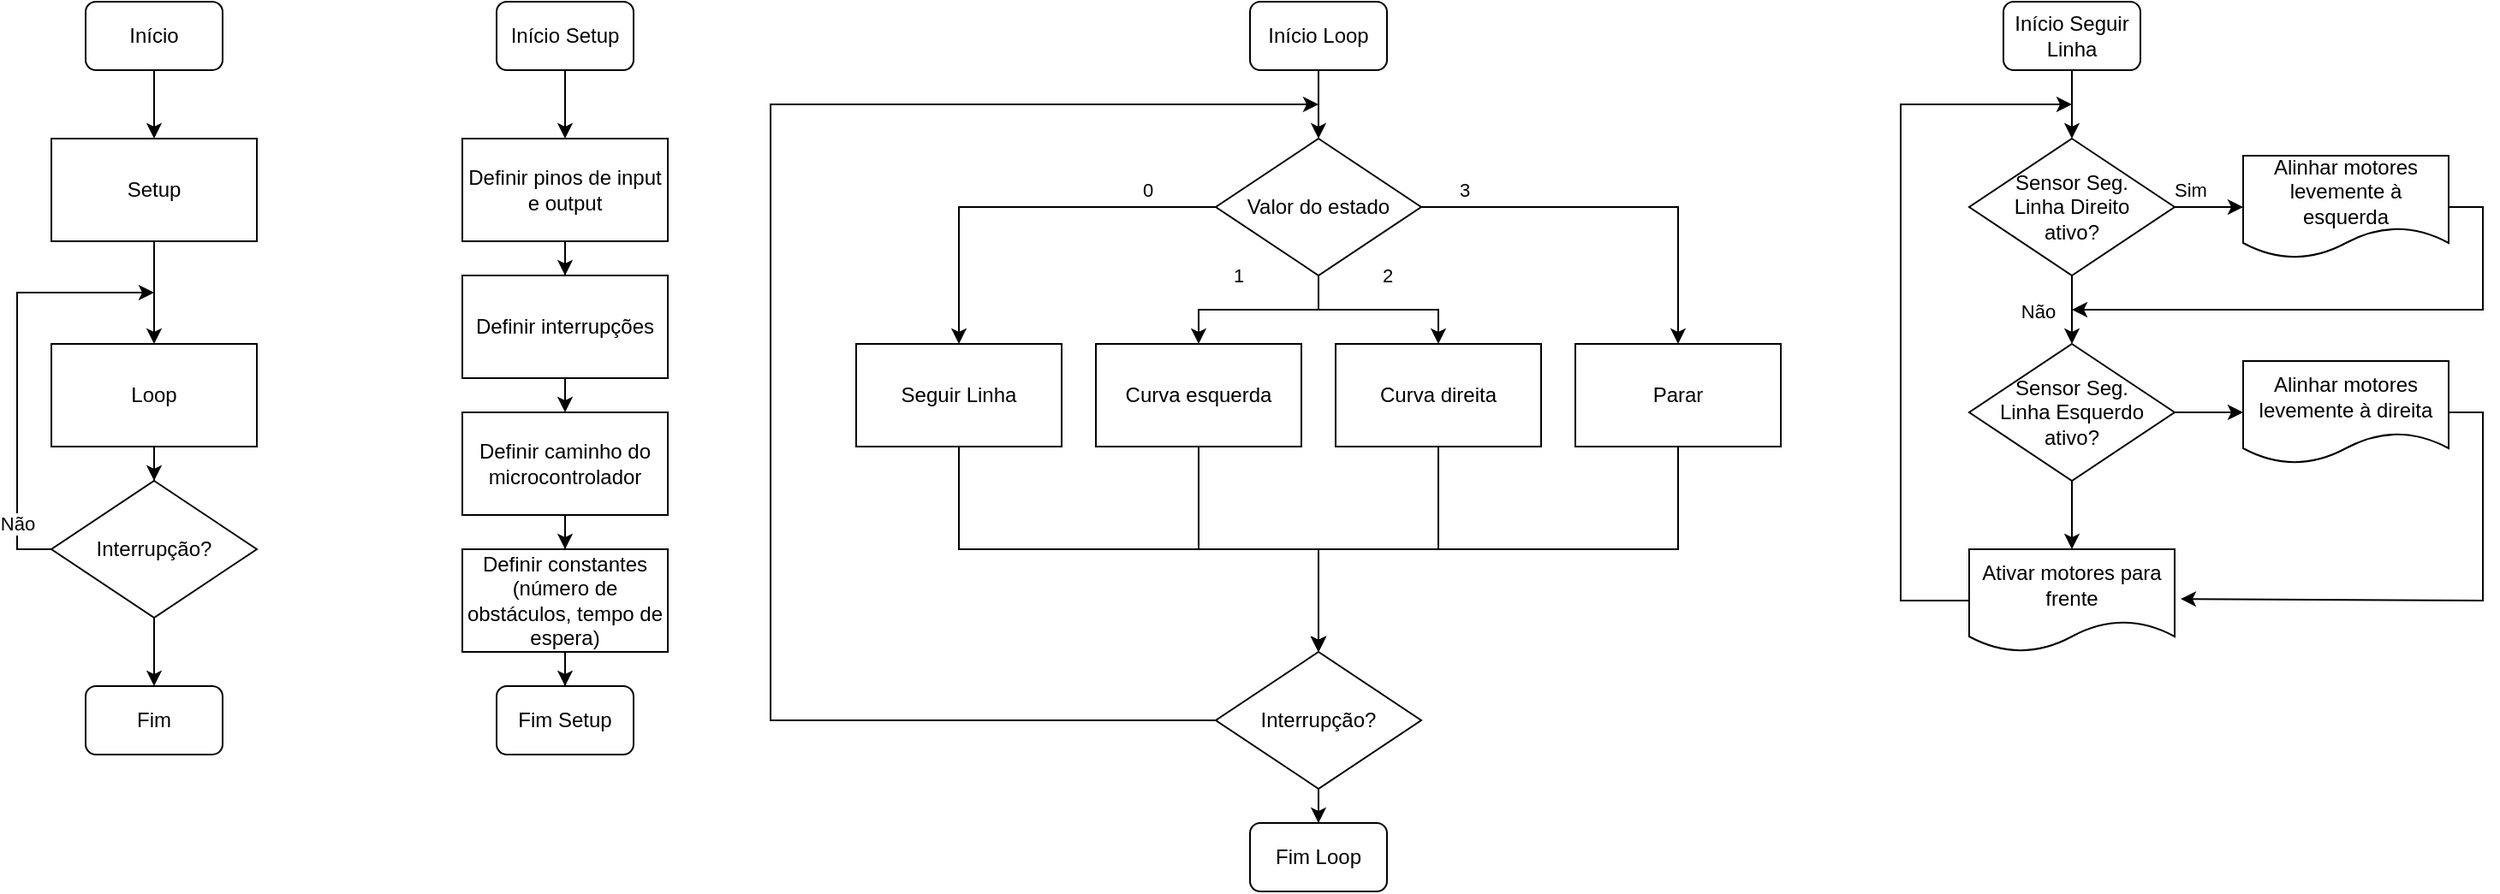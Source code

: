 <mxfile version="28.2.7">
  <diagram name="Página-1" id="zYaLqh4plHQ7Nt4-AeD2">
    <mxGraphModel dx="1291" dy="1185" grid="1" gridSize="10" guides="1" tooltips="1" connect="1" arrows="1" fold="1" page="1" pageScale="1" pageWidth="850" pageHeight="1100" math="0" shadow="0">
      <root>
        <mxCell id="0" />
        <mxCell id="1" parent="0" />
        <mxCell id="eUfT9PUffSEm3wiL0WkW-12" value="" style="edgeStyle=orthogonalEdgeStyle;rounded=0;orthogonalLoop=1;jettySize=auto;html=1;" edge="1" parent="1" source="eUfT9PUffSEm3wiL0WkW-13" target="eUfT9PUffSEm3wiL0WkW-15">
          <mxGeometry relative="1" as="geometry" />
        </mxCell>
        <mxCell id="eUfT9PUffSEm3wiL0WkW-13" value="Início" style="rounded=1;whiteSpace=wrap;html=1;" vertex="1" parent="1">
          <mxGeometry x="120" y="80" width="80" height="40" as="geometry" />
        </mxCell>
        <mxCell id="eUfT9PUffSEm3wiL0WkW-14" value="" style="edgeStyle=orthogonalEdgeStyle;rounded=0;orthogonalLoop=1;jettySize=auto;html=1;" edge="1" parent="1" source="eUfT9PUffSEm3wiL0WkW-15" target="eUfT9PUffSEm3wiL0WkW-17">
          <mxGeometry relative="1" as="geometry" />
        </mxCell>
        <mxCell id="eUfT9PUffSEm3wiL0WkW-15" value="Setup" style="rounded=0;whiteSpace=wrap;html=1;" vertex="1" parent="1">
          <mxGeometry x="100" y="160" width="120" height="60" as="geometry" />
        </mxCell>
        <mxCell id="eUfT9PUffSEm3wiL0WkW-16" value="" style="edgeStyle=orthogonalEdgeStyle;rounded=0;orthogonalLoop=1;jettySize=auto;html=1;" edge="1" parent="1" source="eUfT9PUffSEm3wiL0WkW-17" target="eUfT9PUffSEm3wiL0WkW-35">
          <mxGeometry relative="1" as="geometry" />
        </mxCell>
        <mxCell id="eUfT9PUffSEm3wiL0WkW-17" value="Loop" style="rounded=0;whiteSpace=wrap;html=1;" vertex="1" parent="1">
          <mxGeometry x="100" y="280" width="120" height="60" as="geometry" />
        </mxCell>
        <mxCell id="eUfT9PUffSEm3wiL0WkW-18" value="" style="edgeStyle=orthogonalEdgeStyle;rounded=0;orthogonalLoop=1;jettySize=auto;html=1;" edge="1" parent="1" source="eUfT9PUffSEm3wiL0WkW-19" target="eUfT9PUffSEm3wiL0WkW-21">
          <mxGeometry relative="1" as="geometry" />
        </mxCell>
        <mxCell id="eUfT9PUffSEm3wiL0WkW-19" value="Início Setup" style="rounded=1;whiteSpace=wrap;html=1;" vertex="1" parent="1">
          <mxGeometry x="360" y="80" width="80" height="40" as="geometry" />
        </mxCell>
        <mxCell id="eUfT9PUffSEm3wiL0WkW-20" value="" style="edgeStyle=orthogonalEdgeStyle;rounded=0;orthogonalLoop=1;jettySize=auto;html=1;" edge="1" parent="1" source="eUfT9PUffSEm3wiL0WkW-21" target="eUfT9PUffSEm3wiL0WkW-27">
          <mxGeometry relative="1" as="geometry" />
        </mxCell>
        <mxCell id="eUfT9PUffSEm3wiL0WkW-21" value="Definir pinos de input e output" style="rounded=0;whiteSpace=wrap;html=1;" vertex="1" parent="1">
          <mxGeometry x="340" y="160" width="120" height="60" as="geometry" />
        </mxCell>
        <mxCell id="eUfT9PUffSEm3wiL0WkW-22" value="" style="edgeStyle=orthogonalEdgeStyle;rounded=0;orthogonalLoop=1;jettySize=auto;html=1;" edge="1" parent="1" source="eUfT9PUffSEm3wiL0WkW-23" target="eUfT9PUffSEm3wiL0WkW-25">
          <mxGeometry relative="1" as="geometry" />
        </mxCell>
        <mxCell id="eUfT9PUffSEm3wiL0WkW-23" value="Definir caminho do microcontrolador" style="rounded=0;whiteSpace=wrap;html=1;" vertex="1" parent="1">
          <mxGeometry x="340" y="320" width="120" height="60" as="geometry" />
        </mxCell>
        <mxCell id="eUfT9PUffSEm3wiL0WkW-24" value="" style="edgeStyle=orthogonalEdgeStyle;rounded=0;orthogonalLoop=1;jettySize=auto;html=1;" edge="1" parent="1" source="eUfT9PUffSEm3wiL0WkW-25" target="eUfT9PUffSEm3wiL0WkW-28">
          <mxGeometry relative="1" as="geometry" />
        </mxCell>
        <mxCell id="eUfT9PUffSEm3wiL0WkW-25" value="Definir constantes (número de obstáculos, tempo de espera)" style="rounded=0;whiteSpace=wrap;html=1;" vertex="1" parent="1">
          <mxGeometry x="340" y="400" width="120" height="60" as="geometry" />
        </mxCell>
        <mxCell id="eUfT9PUffSEm3wiL0WkW-26" value="" style="edgeStyle=orthogonalEdgeStyle;rounded=0;orthogonalLoop=1;jettySize=auto;html=1;" edge="1" parent="1" source="eUfT9PUffSEm3wiL0WkW-27">
          <mxGeometry relative="1" as="geometry">
            <mxPoint x="400" y="320" as="targetPoint" />
          </mxGeometry>
        </mxCell>
        <mxCell id="eUfT9PUffSEm3wiL0WkW-27" value="Definir interrupções" style="rounded=0;whiteSpace=wrap;html=1;" vertex="1" parent="1">
          <mxGeometry x="340" y="240" width="120" height="60" as="geometry" />
        </mxCell>
        <mxCell id="eUfT9PUffSEm3wiL0WkW-28" value="Fim Setup" style="rounded=1;whiteSpace=wrap;html=1;" vertex="1" parent="1">
          <mxGeometry x="360" y="480" width="80" height="40" as="geometry" />
        </mxCell>
        <mxCell id="eUfT9PUffSEm3wiL0WkW-29" value="" style="edgeStyle=orthogonalEdgeStyle;rounded=0;orthogonalLoop=1;jettySize=auto;html=1;" edge="1" parent="1" source="eUfT9PUffSEm3wiL0WkW-30" target="eUfT9PUffSEm3wiL0WkW-33">
          <mxGeometry relative="1" as="geometry" />
        </mxCell>
        <mxCell id="eUfT9PUffSEm3wiL0WkW-30" value="Início Loop" style="rounded=1;whiteSpace=wrap;html=1;" vertex="1" parent="1">
          <mxGeometry x="800" y="80" width="80" height="40" as="geometry" />
        </mxCell>
        <mxCell id="eUfT9PUffSEm3wiL0WkW-31" value="" style="edgeStyle=orthogonalEdgeStyle;rounded=0;orthogonalLoop=1;jettySize=auto;html=1;" edge="1" parent="1" source="eUfT9PUffSEm3wiL0WkW-33" target="eUfT9PUffSEm3wiL0WkW-46">
          <mxGeometry relative="1" as="geometry" />
        </mxCell>
        <mxCell id="eUfT9PUffSEm3wiL0WkW-32" value="1" style="edgeLabel;html=1;align=center;verticalAlign=middle;resizable=0;points=[];" vertex="1" connectable="0" parent="eUfT9PUffSEm3wiL0WkW-31">
          <mxGeometry x="-0.414" relative="1" as="geometry">
            <mxPoint x="-35" y="-20" as="offset" />
          </mxGeometry>
        </mxCell>
        <mxCell id="eUfT9PUffSEm3wiL0WkW-33" value="Valor do estado" style="rhombus;whiteSpace=wrap;html=1;" vertex="1" parent="1">
          <mxGeometry x="780" y="160" width="120" height="80" as="geometry" />
        </mxCell>
        <mxCell id="eUfT9PUffSEm3wiL0WkW-34" value="" style="edgeStyle=orthogonalEdgeStyle;rounded=0;orthogonalLoop=1;jettySize=auto;html=1;" edge="1" parent="1" source="eUfT9PUffSEm3wiL0WkW-35" target="eUfT9PUffSEm3wiL0WkW-38">
          <mxGeometry relative="1" as="geometry" />
        </mxCell>
        <mxCell id="eUfT9PUffSEm3wiL0WkW-35" value="Interrupção?" style="rhombus;whiteSpace=wrap;html=1;" vertex="1" parent="1">
          <mxGeometry x="100" y="360" width="120" height="80" as="geometry" />
        </mxCell>
        <mxCell id="eUfT9PUffSEm3wiL0WkW-36" value="" style="endArrow=classic;html=1;rounded=0;exitX=0;exitY=0.5;exitDx=0;exitDy=0;" edge="1" parent="1" source="eUfT9PUffSEm3wiL0WkW-35">
          <mxGeometry width="50" height="50" relative="1" as="geometry">
            <mxPoint x="190" y="420" as="sourcePoint" />
            <mxPoint x="160" y="250" as="targetPoint" />
            <Array as="points">
              <mxPoint x="80" y="400" />
              <mxPoint x="80" y="250" />
            </Array>
          </mxGeometry>
        </mxCell>
        <mxCell id="eUfT9PUffSEm3wiL0WkW-37" value="Não" style="edgeLabel;html=1;align=center;verticalAlign=middle;resizable=0;points=[];" vertex="1" connectable="0" parent="eUfT9PUffSEm3wiL0WkW-36">
          <mxGeometry x="-0.72" relative="1" as="geometry">
            <mxPoint as="offset" />
          </mxGeometry>
        </mxCell>
        <mxCell id="eUfT9PUffSEm3wiL0WkW-38" value="Fim" style="rounded=1;whiteSpace=wrap;html=1;" vertex="1" parent="1">
          <mxGeometry x="120" y="480" width="80" height="40" as="geometry" />
        </mxCell>
        <mxCell id="eUfT9PUffSEm3wiL0WkW-39" value="" style="edgeStyle=orthogonalEdgeStyle;rounded=0;orthogonalLoop=1;jettySize=auto;html=1;" edge="1" parent="1" source="eUfT9PUffSEm3wiL0WkW-40" target="eUfT9PUffSEm3wiL0WkW-56">
          <mxGeometry relative="1" as="geometry" />
        </mxCell>
        <mxCell id="eUfT9PUffSEm3wiL0WkW-40" value="Interrupção?" style="rhombus;whiteSpace=wrap;html=1;" vertex="1" parent="1">
          <mxGeometry x="780" y="460" width="120" height="80" as="geometry" />
        </mxCell>
        <mxCell id="eUfT9PUffSEm3wiL0WkW-41" value="Seguir Linha" style="rounded=0;whiteSpace=wrap;html=1;" vertex="1" parent="1">
          <mxGeometry x="570" y="280" width="120" height="60" as="geometry" />
        </mxCell>
        <mxCell id="eUfT9PUffSEm3wiL0WkW-42" value="" style="endArrow=classic;html=1;rounded=0;exitX=0;exitY=0.5;exitDx=0;exitDy=0;entryX=0.5;entryY=0;entryDx=0;entryDy=0;" edge="1" parent="1" source="eUfT9PUffSEm3wiL0WkW-33" target="eUfT9PUffSEm3wiL0WkW-41">
          <mxGeometry width="50" height="50" relative="1" as="geometry">
            <mxPoint x="780" y="340" as="sourcePoint" />
            <mxPoint x="830" y="290" as="targetPoint" />
            <Array as="points">
              <mxPoint x="630" y="200" />
            </Array>
          </mxGeometry>
        </mxCell>
        <mxCell id="eUfT9PUffSEm3wiL0WkW-43" value="0" style="edgeLabel;html=1;align=center;verticalAlign=middle;resizable=0;points=[];" vertex="1" connectable="0" parent="eUfT9PUffSEm3wiL0WkW-42">
          <mxGeometry x="-0.634" y="4" relative="1" as="geometry">
            <mxPoint x="2" y="-14" as="offset" />
          </mxGeometry>
        </mxCell>
        <mxCell id="eUfT9PUffSEm3wiL0WkW-46" value="Curva esquerda" style="rounded=0;whiteSpace=wrap;html=1;" vertex="1" parent="1">
          <mxGeometry x="710" y="280" width="120" height="60" as="geometry" />
        </mxCell>
        <mxCell id="eUfT9PUffSEm3wiL0WkW-47" value="Parar" style="rounded=0;whiteSpace=wrap;html=1;" vertex="1" parent="1">
          <mxGeometry x="990" y="280" width="120" height="60" as="geometry" />
        </mxCell>
        <mxCell id="eUfT9PUffSEm3wiL0WkW-48" value="" style="endArrow=classic;html=1;rounded=0;exitX=1;exitY=0.5;exitDx=0;exitDy=0;entryX=0.5;entryY=0;entryDx=0;entryDy=0;" edge="1" parent="1" source="eUfT9PUffSEm3wiL0WkW-33" target="eUfT9PUffSEm3wiL0WkW-47">
          <mxGeometry width="50" height="50" relative="1" as="geometry">
            <mxPoint x="780" y="340" as="sourcePoint" />
            <mxPoint x="830" y="290" as="targetPoint" />
            <Array as="points">
              <mxPoint x="1050" y="200" />
            </Array>
          </mxGeometry>
        </mxCell>
        <mxCell id="eUfT9PUffSEm3wiL0WkW-49" value="3" style="edgeLabel;html=1;align=center;verticalAlign=middle;resizable=0;points=[];" vertex="1" connectable="0" parent="eUfT9PUffSEm3wiL0WkW-48">
          <mxGeometry x="-0.782" y="-1" relative="1" as="geometry">
            <mxPoint y="-11" as="offset" />
          </mxGeometry>
        </mxCell>
        <mxCell id="eUfT9PUffSEm3wiL0WkW-52" value="" style="endArrow=classic;html=1;rounded=0;exitX=0.5;exitY=1;exitDx=0;exitDy=0;entryX=0.5;entryY=0;entryDx=0;entryDy=0;" edge="1" parent="1" source="eUfT9PUffSEm3wiL0WkW-41" target="eUfT9PUffSEm3wiL0WkW-40">
          <mxGeometry width="50" height="50" relative="1" as="geometry">
            <mxPoint x="780" y="400" as="sourcePoint" />
            <mxPoint x="780" y="400" as="targetPoint" />
            <Array as="points">
              <mxPoint x="630" y="400" />
              <mxPoint x="840" y="400" />
            </Array>
          </mxGeometry>
        </mxCell>
        <mxCell id="eUfT9PUffSEm3wiL0WkW-54" value="" style="endArrow=classic;html=1;rounded=0;exitX=0.5;exitY=1;exitDx=0;exitDy=0;entryX=0.5;entryY=0;entryDx=0;entryDy=0;" edge="1" parent="1" source="eUfT9PUffSEm3wiL0WkW-47" target="eUfT9PUffSEm3wiL0WkW-40">
          <mxGeometry width="50" height="50" relative="1" as="geometry">
            <mxPoint x="780" y="400" as="sourcePoint" />
            <mxPoint x="900" y="400" as="targetPoint" />
            <Array as="points">
              <mxPoint x="1050" y="400" />
              <mxPoint x="840" y="400" />
            </Array>
          </mxGeometry>
        </mxCell>
        <mxCell id="eUfT9PUffSEm3wiL0WkW-56" value="Fim Loop" style="rounded=1;whiteSpace=wrap;html=1;" vertex="1" parent="1">
          <mxGeometry x="800" y="560" width="80" height="40" as="geometry" />
        </mxCell>
        <mxCell id="eUfT9PUffSEm3wiL0WkW-57" value="" style="endArrow=classic;html=1;rounded=0;exitX=0;exitY=0.5;exitDx=0;exitDy=0;" edge="1" parent="1" source="eUfT9PUffSEm3wiL0WkW-40">
          <mxGeometry width="50" height="50" relative="1" as="geometry">
            <mxPoint x="790" y="420" as="sourcePoint" />
            <mxPoint x="840" y="140" as="targetPoint" />
            <Array as="points">
              <mxPoint x="520" y="500" />
              <mxPoint x="520" y="140" />
            </Array>
          </mxGeometry>
        </mxCell>
        <mxCell id="eUfT9PUffSEm3wiL0WkW-58" value="" style="edgeStyle=orthogonalEdgeStyle;rounded=0;orthogonalLoop=1;jettySize=auto;html=1;" edge="1" parent="1" source="eUfT9PUffSEm3wiL0WkW-59">
          <mxGeometry relative="1" as="geometry">
            <mxPoint x="1280" y="160" as="targetPoint" />
          </mxGeometry>
        </mxCell>
        <mxCell id="eUfT9PUffSEm3wiL0WkW-59" value="Início Seguir Linha" style="rounded=1;whiteSpace=wrap;html=1;" vertex="1" parent="1">
          <mxGeometry x="1240" y="80" width="80" height="40" as="geometry" />
        </mxCell>
        <mxCell id="eUfT9PUffSEm3wiL0WkW-68" value="Ativar motores para frente" style="shape=document;whiteSpace=wrap;html=1;boundedLbl=1;" vertex="1" parent="1">
          <mxGeometry x="1220" y="400" width="120" height="60" as="geometry" />
        </mxCell>
        <mxCell id="eUfT9PUffSEm3wiL0WkW-69" value="" style="endArrow=classic;html=1;rounded=0;exitX=0;exitY=0.5;exitDx=0;exitDy=0;" edge="1" parent="1" source="eUfT9PUffSEm3wiL0WkW-68">
          <mxGeometry width="50" height="50" relative="1" as="geometry">
            <mxPoint x="1330" y="490" as="sourcePoint" />
            <mxPoint x="1280" y="140" as="targetPoint" />
            <Array as="points">
              <mxPoint x="1180" y="430" />
              <mxPoint x="1180" y="140" />
            </Array>
          </mxGeometry>
        </mxCell>
        <mxCell id="eUfT9PUffSEm3wiL0WkW-73" value="" style="edgeStyle=orthogonalEdgeStyle;rounded=0;orthogonalLoop=1;jettySize=auto;html=1;exitX=0.5;exitY=1;exitDx=0;exitDy=0;" edge="1" parent="1" source="eUfT9PUffSEm3wiL0WkW-89" target="eUfT9PUffSEm3wiL0WkW-68">
          <mxGeometry relative="1" as="geometry">
            <mxPoint x="1280" y="480" as="sourcePoint" />
          </mxGeometry>
        </mxCell>
        <mxCell id="eUfT9PUffSEm3wiL0WkW-80" value="Curva direita" style="rounded=0;whiteSpace=wrap;html=1;" vertex="1" parent="1">
          <mxGeometry x="850" y="280" width="120" height="60" as="geometry" />
        </mxCell>
        <mxCell id="eUfT9PUffSEm3wiL0WkW-81" value="" style="endArrow=classic;html=1;rounded=0;exitX=0.5;exitY=1;exitDx=0;exitDy=0;entryX=0.5;entryY=0;entryDx=0;entryDy=0;" edge="1" parent="1" source="eUfT9PUffSEm3wiL0WkW-33" target="eUfT9PUffSEm3wiL0WkW-80">
          <mxGeometry width="50" height="50" relative="1" as="geometry">
            <mxPoint x="870" y="430" as="sourcePoint" />
            <mxPoint x="920" y="380" as="targetPoint" />
            <Array as="points">
              <mxPoint x="840" y="260" />
              <mxPoint x="910" y="260" />
            </Array>
          </mxGeometry>
        </mxCell>
        <mxCell id="eUfT9PUffSEm3wiL0WkW-84" value="2" style="edgeLabel;html=1;align=center;verticalAlign=middle;resizable=0;points=[];" vertex="1" connectable="0" parent="eUfT9PUffSEm3wiL0WkW-81">
          <mxGeometry x="0.139" relative="1" as="geometry">
            <mxPoint x="-3" y="-20" as="offset" />
          </mxGeometry>
        </mxCell>
        <mxCell id="eUfT9PUffSEm3wiL0WkW-82" value="" style="endArrow=classic;html=1;rounded=0;exitX=0.5;exitY=1;exitDx=0;exitDy=0;entryX=0.5;entryY=0;entryDx=0;entryDy=0;" edge="1" parent="1" source="eUfT9PUffSEm3wiL0WkW-46" target="eUfT9PUffSEm3wiL0WkW-40">
          <mxGeometry width="50" height="50" relative="1" as="geometry">
            <mxPoint x="820" y="430" as="sourcePoint" />
            <mxPoint x="870" y="380" as="targetPoint" />
            <Array as="points">
              <mxPoint x="770" y="400" />
              <mxPoint x="840" y="400" />
            </Array>
          </mxGeometry>
        </mxCell>
        <mxCell id="eUfT9PUffSEm3wiL0WkW-83" value="" style="endArrow=classic;html=1;rounded=0;exitX=0.5;exitY=1;exitDx=0;exitDy=0;entryX=0.5;entryY=0;entryDx=0;entryDy=0;" edge="1" parent="1" source="eUfT9PUffSEm3wiL0WkW-80" target="eUfT9PUffSEm3wiL0WkW-40">
          <mxGeometry width="50" height="50" relative="1" as="geometry">
            <mxPoint x="820" y="430" as="sourcePoint" />
            <mxPoint x="870" y="380" as="targetPoint" />
            <Array as="points">
              <mxPoint x="910" y="400" />
              <mxPoint x="840" y="400" />
            </Array>
          </mxGeometry>
        </mxCell>
        <mxCell id="eUfT9PUffSEm3wiL0WkW-88" value="" style="edgeStyle=orthogonalEdgeStyle;rounded=0;orthogonalLoop=1;jettySize=auto;html=1;" edge="1" parent="1" source="eUfT9PUffSEm3wiL0WkW-85" target="eUfT9PUffSEm3wiL0WkW-87">
          <mxGeometry relative="1" as="geometry" />
        </mxCell>
        <mxCell id="eUfT9PUffSEm3wiL0WkW-94" value="Sim" style="edgeLabel;html=1;align=center;verticalAlign=middle;resizable=0;points=[];" vertex="1" connectable="0" parent="eUfT9PUffSEm3wiL0WkW-88">
          <mxGeometry x="-0.57" y="-1" relative="1" as="geometry">
            <mxPoint y="-11" as="offset" />
          </mxGeometry>
        </mxCell>
        <mxCell id="eUfT9PUffSEm3wiL0WkW-90" value="" style="edgeStyle=orthogonalEdgeStyle;rounded=0;orthogonalLoop=1;jettySize=auto;html=1;" edge="1" parent="1" source="eUfT9PUffSEm3wiL0WkW-85" target="eUfT9PUffSEm3wiL0WkW-89">
          <mxGeometry relative="1" as="geometry" />
        </mxCell>
        <mxCell id="eUfT9PUffSEm3wiL0WkW-95" value="Não" style="edgeLabel;html=1;align=center;verticalAlign=middle;resizable=0;points=[];" vertex="1" connectable="0" parent="eUfT9PUffSEm3wiL0WkW-90">
          <mxGeometry x="-0.619" y="-1" relative="1" as="geometry">
            <mxPoint x="-19" y="13" as="offset" />
          </mxGeometry>
        </mxCell>
        <mxCell id="eUfT9PUffSEm3wiL0WkW-85" value="Sensor Seg.&lt;div&gt;Linha Direito&lt;/div&gt;&lt;div&gt;ativo?&lt;/div&gt;" style="rhombus;whiteSpace=wrap;html=1;" vertex="1" parent="1">
          <mxGeometry x="1220" y="160" width="120" height="80" as="geometry" />
        </mxCell>
        <mxCell id="eUfT9PUffSEm3wiL0WkW-87" value="Alinhar motores levemente à esquerda" style="shape=document;whiteSpace=wrap;html=1;boundedLbl=1;" vertex="1" parent="1">
          <mxGeometry x="1380" y="170" width="120" height="60" as="geometry" />
        </mxCell>
        <mxCell id="eUfT9PUffSEm3wiL0WkW-93" value="" style="edgeStyle=orthogonalEdgeStyle;rounded=0;orthogonalLoop=1;jettySize=auto;html=1;" edge="1" parent="1" source="eUfT9PUffSEm3wiL0WkW-89" target="eUfT9PUffSEm3wiL0WkW-92">
          <mxGeometry relative="1" as="geometry" />
        </mxCell>
        <mxCell id="eUfT9PUffSEm3wiL0WkW-89" value="Sensor Seg.&lt;div&gt;Linha Esquerdo ativo?&lt;/div&gt;" style="rhombus;whiteSpace=wrap;html=1;" vertex="1" parent="1">
          <mxGeometry x="1220" y="280" width="120" height="80" as="geometry" />
        </mxCell>
        <mxCell id="eUfT9PUffSEm3wiL0WkW-91" value="" style="endArrow=classic;html=1;rounded=0;exitX=1;exitY=0.5;exitDx=0;exitDy=0;" edge="1" parent="1" source="eUfT9PUffSEm3wiL0WkW-87">
          <mxGeometry width="50" height="50" relative="1" as="geometry">
            <mxPoint x="1310" y="400" as="sourcePoint" />
            <mxPoint x="1280" y="260" as="targetPoint" />
            <Array as="points">
              <mxPoint x="1520" y="200" />
              <mxPoint x="1520" y="260" />
            </Array>
          </mxGeometry>
        </mxCell>
        <mxCell id="eUfT9PUffSEm3wiL0WkW-92" value="Alinhar motores levemente à direita" style="shape=document;whiteSpace=wrap;html=1;boundedLbl=1;" vertex="1" parent="1">
          <mxGeometry x="1380" y="290" width="120" height="60" as="geometry" />
        </mxCell>
        <mxCell id="eUfT9PUffSEm3wiL0WkW-96" value="" style="endArrow=classic;html=1;rounded=0;exitX=1;exitY=0.5;exitDx=0;exitDy=0;entryX=1.029;entryY=0.484;entryDx=0;entryDy=0;entryPerimeter=0;" edge="1" parent="1" source="eUfT9PUffSEm3wiL0WkW-92" target="eUfT9PUffSEm3wiL0WkW-68">
          <mxGeometry width="50" height="50" relative="1" as="geometry">
            <mxPoint x="1420" y="370" as="sourcePoint" />
            <mxPoint x="1470" y="320" as="targetPoint" />
            <Array as="points">
              <mxPoint x="1520" y="320" />
              <mxPoint x="1520" y="430" />
            </Array>
          </mxGeometry>
        </mxCell>
      </root>
    </mxGraphModel>
  </diagram>
</mxfile>
